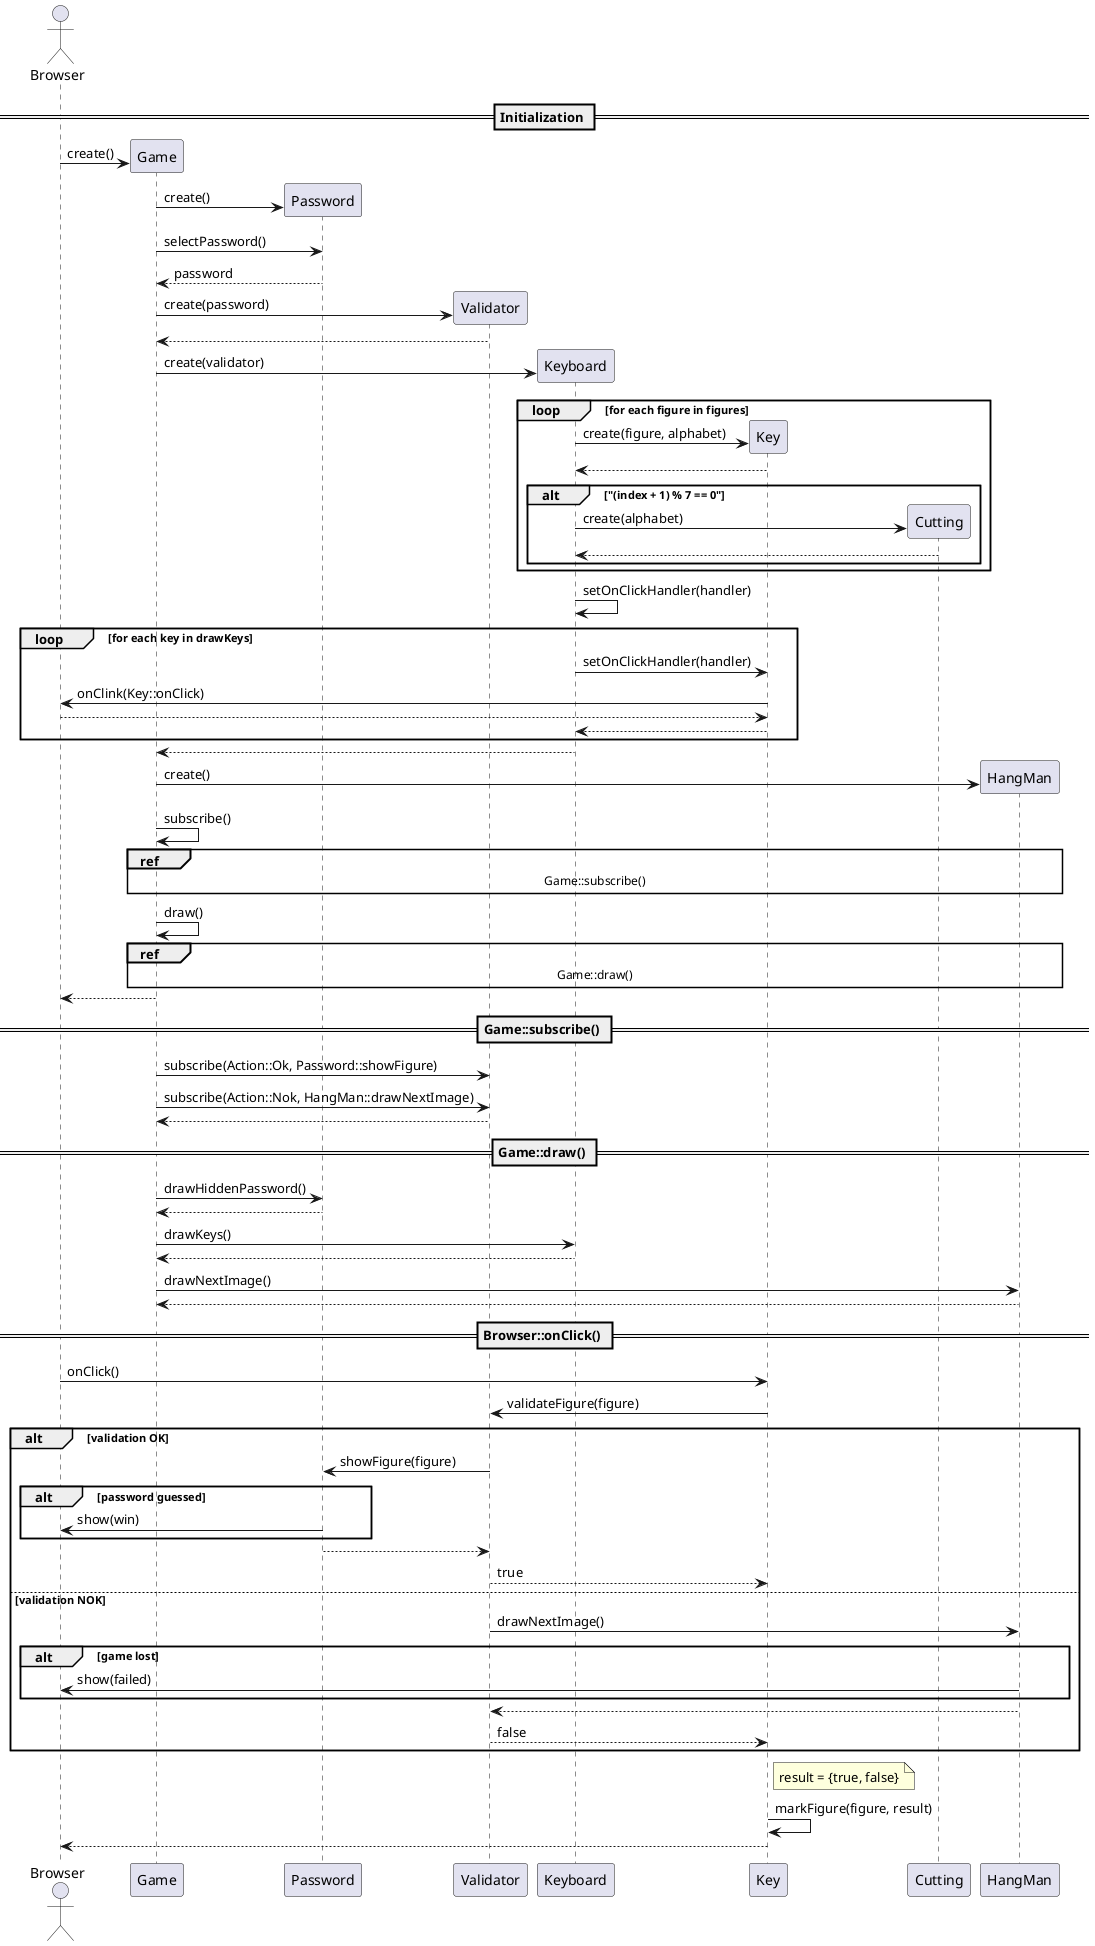@startuml
actor Browser
participant Game
participant Password
participant Validator
participant Keyboard
participant Key
participant Cutting
participant HangMan

== Initialization ==
create Game
Browser -> Game: create()

create Password
Game -> Password: create()
Game -> Password: selectPassword()
Game <-- Password: password

create Validator
Game -> Validator: create(password)
Game <-- Validator

create Keyboard
Game -> Keyboard: create(validator)
loop for each figure in figures
    create Key
    Keyboard -> Key: create(figure, alphabet)
    Keyboard <-- Key
    alt "(index + 1) % 7 == 0"
        create Cutting
        Keyboard -> Cutting: create(alphabet)
        Keyboard <-- Cutting
    end
end
Keyboard -> Keyboard: setOnClickHandler(handler)
loop for each key in drawKeys
    Keyboard -> Key: setOnClickHandler(handler)
    Key -> Browser: onClink(Key::onClick)
    Key <-- Browser
    Keyboard <-- Key
end

Game <-- Keyboard

create HangMan
Game -> HangMan: create()

Game -> Game: subscribe()
ref over Game, Password,Validator, HangMan : Game::subscribe()

Game -> Game: draw()
ref over Game, Password, Keyboard, HangMan : Game::draw()

Browser <-- Game

== Game::subscribe() ==
Game -> Validator: subscribe(Action::Ok, Password::showFigure)
Game -> Validator: subscribe(Action::Nok, HangMan::drawNextImage)
Game <-- Validator

== Game::draw() ==
Game -> Password: drawHiddenPassword()
Game <-- Password
Game -> Keyboard: drawKeys()
Game <-- Keyboard
Game -> HangMan: drawNextImage()
Game <-- HangMan

== Browser::onClick() ==
Browser -> Key: onClick()
Key->Validator: validateFigure(figure)
alt validation OK
    Validator -> Password: showFigure(figure)
    alt password guessed
        Password -> Browser: show(win)
    end
    Validator <-- Password
    Key <-- Validator: true
else validation NOK
    Validator -> HangMan: drawNextImage()
    alt game lost
        HangMan -> Browser: show(failed)
    end
    Validator <-- HangMan
    Key <-- Validator: false
end
note right Key: result = {true, false}
Key -> Key: markFigure(figure, result)
Browser <-- Key

@enduml
